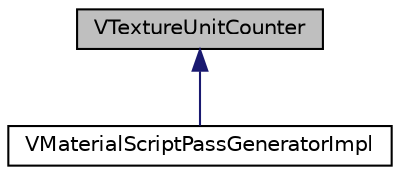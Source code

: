 digraph "VTextureUnitCounter"
{
  edge [fontname="Helvetica",fontsize="10",labelfontname="Helvetica",labelfontsize="10"];
  node [fontname="Helvetica",fontsize="10",shape=record];
  Node1 [label="VTextureUnitCounter",height=0.2,width=0.4,color="black", fillcolor="grey75", style="filled", fontcolor="black"];
  Node1 -> Node2 [dir="back",color="midnightblue",fontsize="10",style="solid",fontname="Helvetica"];
  Node2 [label="VMaterialScriptPassGeneratorImpl",height=0.2,width=0.4,color="black", fillcolor="white", style="filled",URL="$class_v_material_script_pass_generator_impl.html"];
}
